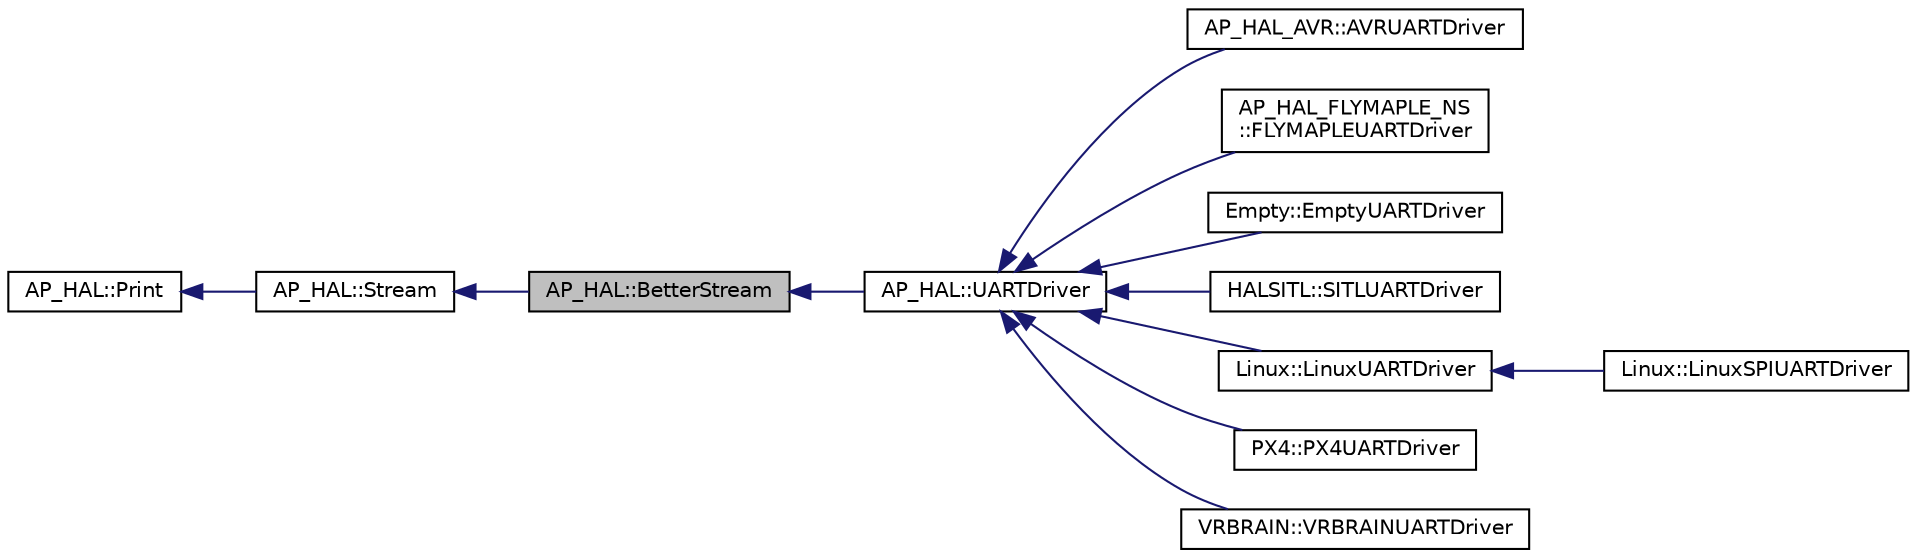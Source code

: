 digraph "AP_HAL::BetterStream"
{
 // INTERACTIVE_SVG=YES
  edge [fontname="Helvetica",fontsize="10",labelfontname="Helvetica",labelfontsize="10"];
  node [fontname="Helvetica",fontsize="10",shape=record];
  rankdir="LR";
  Node1 [label="AP_HAL::BetterStream",height=0.2,width=0.4,color="black", fillcolor="grey75", style="filled" fontcolor="black"];
  Node2 -> Node1 [dir="back",color="midnightblue",fontsize="10",style="solid",fontname="Helvetica"];
  Node2 [label="AP_HAL::Stream",height=0.2,width=0.4,color="black", fillcolor="white", style="filled",URL="$classAP__HAL_1_1Stream.html"];
  Node3 -> Node2 [dir="back",color="midnightblue",fontsize="10",style="solid",fontname="Helvetica"];
  Node3 [label="AP_HAL::Print",height=0.2,width=0.4,color="black", fillcolor="white", style="filled",URL="$classAP__HAL_1_1Print.html"];
  Node1 -> Node4 [dir="back",color="midnightblue",fontsize="10",style="solid",fontname="Helvetica"];
  Node4 [label="AP_HAL::UARTDriver",height=0.2,width=0.4,color="black", fillcolor="white", style="filled",URL="$classAP__HAL_1_1UARTDriver.html"];
  Node4 -> Node5 [dir="back",color="midnightblue",fontsize="10",style="solid",fontname="Helvetica"];
  Node5 [label="AP_HAL_AVR::AVRUARTDriver",height=0.2,width=0.4,color="black", fillcolor="white", style="filled",URL="$classAP__HAL__AVR_1_1AVRUARTDriver.html"];
  Node4 -> Node6 [dir="back",color="midnightblue",fontsize="10",style="solid",fontname="Helvetica"];
  Node6 [label="AP_HAL_FLYMAPLE_NS\l::FLYMAPLEUARTDriver",height=0.2,width=0.4,color="black", fillcolor="white", style="filled",URL="$classAP__HAL__FLYMAPLE__NS_1_1FLYMAPLEUARTDriver.html"];
  Node4 -> Node7 [dir="back",color="midnightblue",fontsize="10",style="solid",fontname="Helvetica"];
  Node7 [label="Empty::EmptyUARTDriver",height=0.2,width=0.4,color="black", fillcolor="white", style="filled",URL="$classEmpty_1_1EmptyUARTDriver.html"];
  Node4 -> Node8 [dir="back",color="midnightblue",fontsize="10",style="solid",fontname="Helvetica"];
  Node8 [label="HALSITL::SITLUARTDriver",height=0.2,width=0.4,color="black", fillcolor="white", style="filled",URL="$classHALSITL_1_1SITLUARTDriver.html",tooltip="-*- tab-width: 4; Mode: C++; c-basic-offset: 4; indent-tabs-mode: nil -*- "];
  Node4 -> Node9 [dir="back",color="midnightblue",fontsize="10",style="solid",fontname="Helvetica"];
  Node9 [label="Linux::LinuxUARTDriver",height=0.2,width=0.4,color="black", fillcolor="white", style="filled",URL="$classLinux_1_1LinuxUARTDriver.html"];
  Node9 -> Node10 [dir="back",color="midnightblue",fontsize="10",style="solid",fontname="Helvetica"];
  Node10 [label="Linux::LinuxSPIUARTDriver",height=0.2,width=0.4,color="black", fillcolor="white", style="filled",URL="$classLinux_1_1LinuxSPIUARTDriver.html"];
  Node4 -> Node11 [dir="back",color="midnightblue",fontsize="10",style="solid",fontname="Helvetica"];
  Node11 [label="PX4::PX4UARTDriver",height=0.2,width=0.4,color="black", fillcolor="white", style="filled",URL="$classPX4_1_1PX4UARTDriver.html"];
  Node4 -> Node12 [dir="back",color="midnightblue",fontsize="10",style="solid",fontname="Helvetica"];
  Node12 [label="VRBRAIN::VRBRAINUARTDriver",height=0.2,width=0.4,color="black", fillcolor="white", style="filled",URL="$classVRBRAIN_1_1VRBRAINUARTDriver.html"];
}
